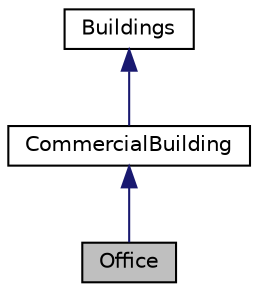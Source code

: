 digraph "Office"
{
 // LATEX_PDF_SIZE
  edge [fontname="Helvetica",fontsize="10",labelfontname="Helvetica",labelfontsize="10"];
  node [fontname="Helvetica",fontsize="10",shape=record];
  Node1 [label="Office",height=0.2,width=0.4,color="black", fillcolor="grey75", style="filled", fontcolor="black",tooltip="Represents an office building, inheriting from the CommercialBuilding class."];
  Node2 -> Node1 [dir="back",color="midnightblue",fontsize="10",style="solid",fontname="Helvetica"];
  Node2 [label="CommercialBuilding",height=0.2,width=0.4,color="black", fillcolor="white", style="filled",URL="$classCommercialBuilding.html",tooltip="Represents a commercial building with specific business-related attributes."];
  Node3 -> Node2 [dir="back",color="midnightblue",fontsize="10",style="solid",fontname="Helvetica"];
  Node3 [label="Buildings",height=0.2,width=0.4,color="black", fillcolor="white", style="filled",URL="$classBuildings.html",tooltip="Abstract base class representing a building with basic utilities and resource requirements."];
}
